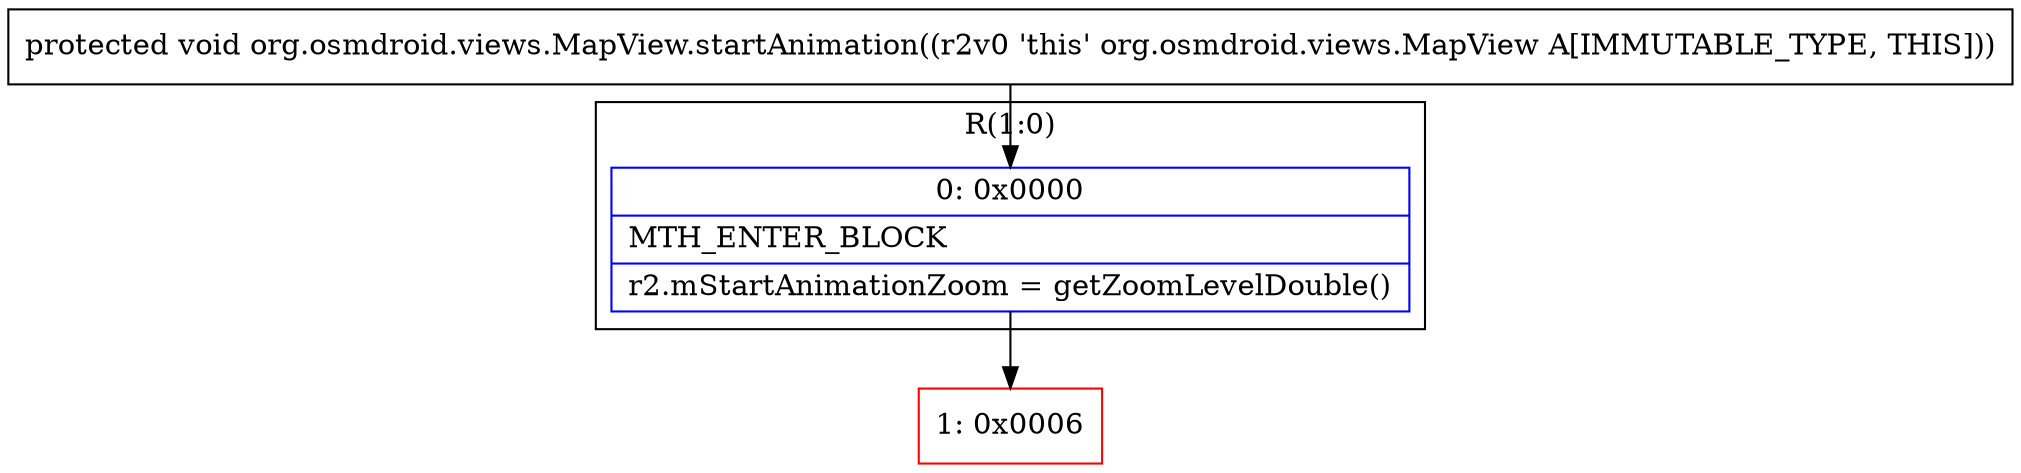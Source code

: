 digraph "CFG fororg.osmdroid.views.MapView.startAnimation()V" {
subgraph cluster_Region_2099577335 {
label = "R(1:0)";
node [shape=record,color=blue];
Node_0 [shape=record,label="{0\:\ 0x0000|MTH_ENTER_BLOCK\l|r2.mStartAnimationZoom = getZoomLevelDouble()\l}"];
}
Node_1 [shape=record,color=red,label="{1\:\ 0x0006}"];
MethodNode[shape=record,label="{protected void org.osmdroid.views.MapView.startAnimation((r2v0 'this' org.osmdroid.views.MapView A[IMMUTABLE_TYPE, THIS])) }"];
MethodNode -> Node_0;
Node_0 -> Node_1;
}

